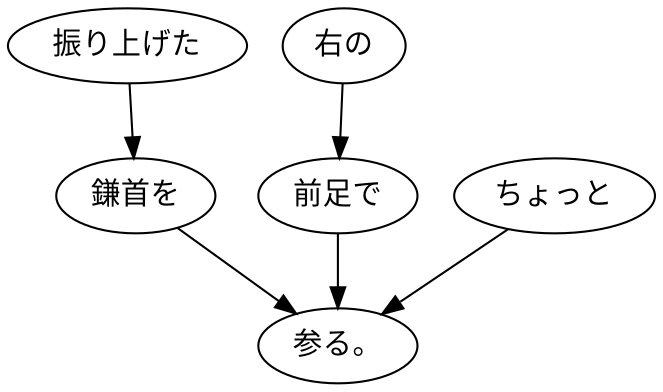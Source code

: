 digraph graph3971 {
	node0 [label="振り上げた"];
	node1 [label="鎌首を"];
	node2 [label="右の"];
	node3 [label="前足で"];
	node4 [label="ちょっと"];
	node5 [label="参る。"];
	node0 -> node1;
	node1 -> node5;
	node2 -> node3;
	node3 -> node5;
	node4 -> node5;
}
